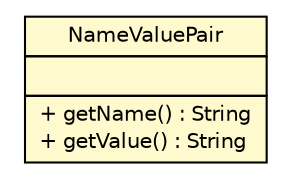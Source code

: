 #!/usr/local/bin/dot
#
# Class diagram 
# Generated by UMLGraph version 5.2 (http://www.umlgraph.org/)
#

digraph G {
	edge [fontname="Helvetica",fontsize=10,labelfontname="Helvetica",labelfontsize=10];
	node [fontname="Helvetica",fontsize=10,shape=plaintext];
	nodesep=0.25;
	ranksep=0.5;
	// dip.world.variant.data.Variant.NameValuePair
	c11073 [label=<<table title="dip.world.variant.data.Variant.NameValuePair" border="0" cellborder="1" cellspacing="0" cellpadding="2" port="p" bgcolor="lemonChiffon" href="./Variant.NameValuePair.html">
		<tr><td><table border="0" cellspacing="0" cellpadding="1">
<tr><td align="center" balign="center"> NameValuePair </td></tr>
		</table></td></tr>
		<tr><td><table border="0" cellspacing="0" cellpadding="1">
<tr><td align="left" balign="left">  </td></tr>
		</table></td></tr>
		<tr><td><table border="0" cellspacing="0" cellpadding="1">
<tr><td align="left" balign="left"> + getName() : String </td></tr>
<tr><td align="left" balign="left"> + getValue() : String </td></tr>
		</table></td></tr>
		</table>>, fontname="Helvetica", fontcolor="black", fontsize=10.0];
}

